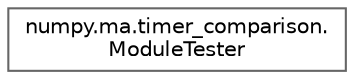 digraph "Graphical Class Hierarchy"
{
 // LATEX_PDF_SIZE
  bgcolor="transparent";
  edge [fontname=Helvetica,fontsize=10,labelfontname=Helvetica,labelfontsize=10];
  node [fontname=Helvetica,fontsize=10,shape=box,height=0.2,width=0.4];
  rankdir="LR";
  Node0 [id="Node000000",label="numpy.ma.timer_comparison.\lModuleTester",height=0.2,width=0.4,color="grey40", fillcolor="white", style="filled",URL="$d5/d17/classnumpy_1_1ma_1_1timer__comparison_1_1ModuleTester.html",tooltip=" "];
}
